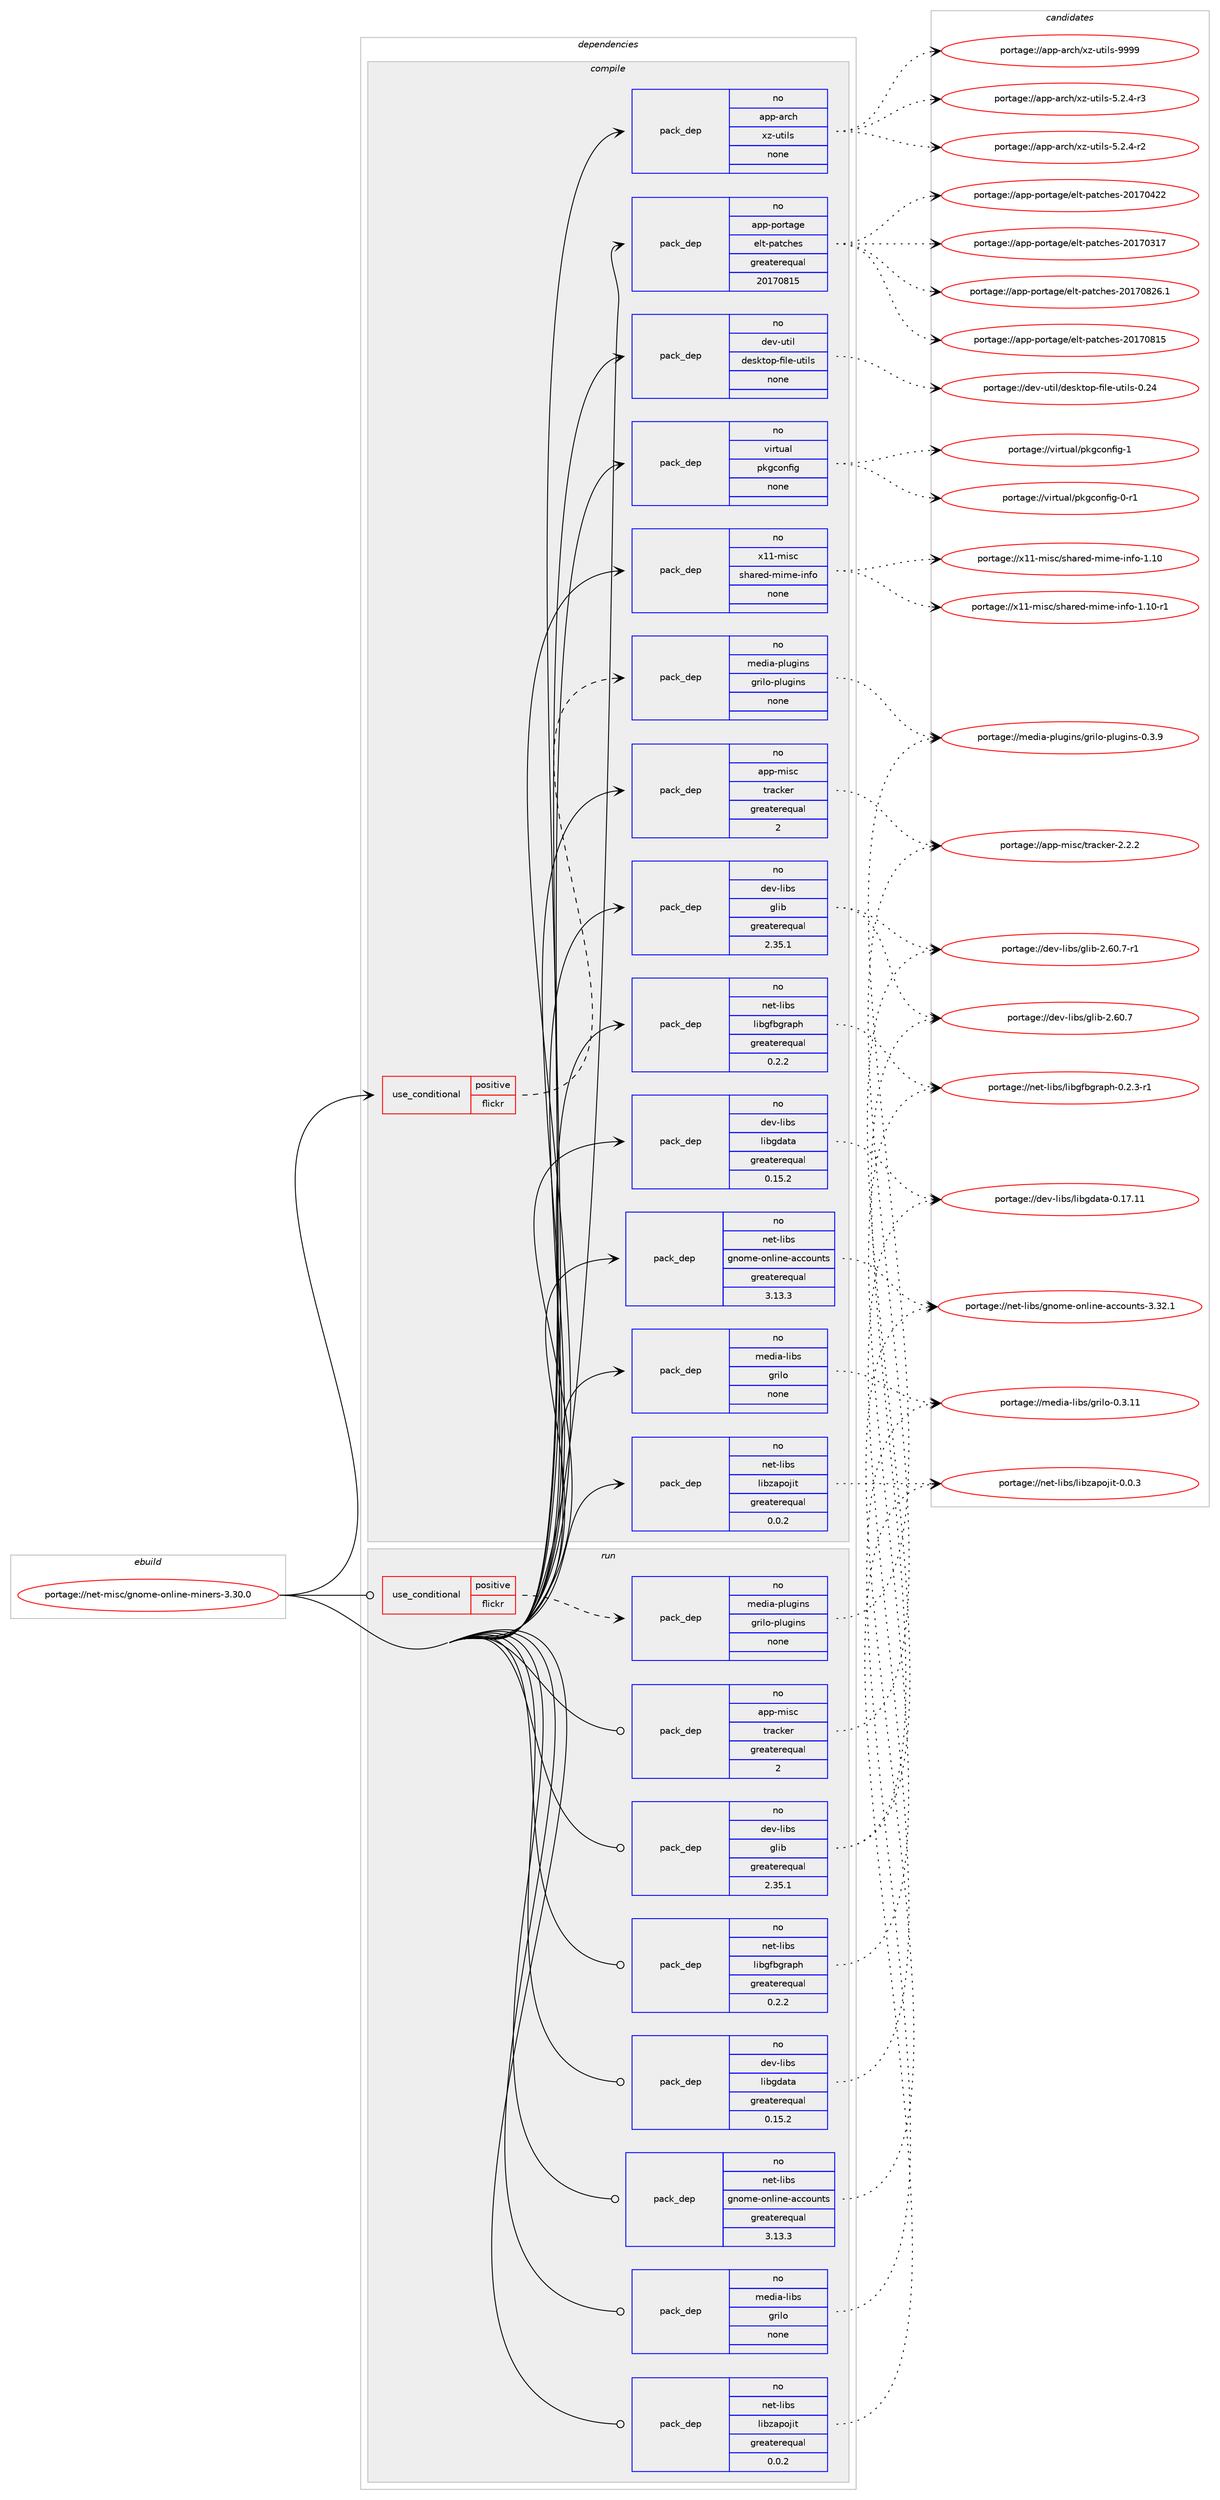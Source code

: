 digraph prolog {

# *************
# Graph options
# *************

newrank=true;
concentrate=true;
compound=true;
graph [rankdir=LR,fontname=Helvetica,fontsize=10,ranksep=1.5];#, ranksep=2.5, nodesep=0.2];
edge  [arrowhead=vee];
node  [fontname=Helvetica,fontsize=10];

# **********
# The ebuild
# **********

subgraph cluster_leftcol {
color=gray;
rank=same;
label=<<i>ebuild</i>>;
id [label="portage://net-misc/gnome-online-miners-3.30.0", color=red, width=4, href="../net-misc/gnome-online-miners-3.30.0.svg"];
}

# ****************
# The dependencies
# ****************

subgraph cluster_midcol {
color=gray;
label=<<i>dependencies</i>>;
subgraph cluster_compile {
fillcolor="#eeeeee";
style=filled;
label=<<i>compile</i>>;
subgraph cond26704 {
dependency128527 [label=<<TABLE BORDER="0" CELLBORDER="1" CELLSPACING="0" CELLPADDING="4"><TR><TD ROWSPAN="3" CELLPADDING="10">use_conditional</TD></TR><TR><TD>positive</TD></TR><TR><TD>flickr</TD></TR></TABLE>>, shape=none, color=red];
subgraph pack99660 {
dependency128528 [label=<<TABLE BORDER="0" CELLBORDER="1" CELLSPACING="0" CELLPADDING="4" WIDTH="220"><TR><TD ROWSPAN="6" CELLPADDING="30">pack_dep</TD></TR><TR><TD WIDTH="110">no</TD></TR><TR><TD>media-plugins</TD></TR><TR><TD>grilo-plugins</TD></TR><TR><TD>none</TD></TR><TR><TD></TD></TR></TABLE>>, shape=none, color=blue];
}
dependency128527:e -> dependency128528:w [weight=20,style="dashed",arrowhead="vee"];
}
id:e -> dependency128527:w [weight=20,style="solid",arrowhead="vee"];
subgraph pack99661 {
dependency128529 [label=<<TABLE BORDER="0" CELLBORDER="1" CELLSPACING="0" CELLPADDING="4" WIDTH="220"><TR><TD ROWSPAN="6" CELLPADDING="30">pack_dep</TD></TR><TR><TD WIDTH="110">no</TD></TR><TR><TD>app-arch</TD></TR><TR><TD>xz-utils</TD></TR><TR><TD>none</TD></TR><TR><TD></TD></TR></TABLE>>, shape=none, color=blue];
}
id:e -> dependency128529:w [weight=20,style="solid",arrowhead="vee"];
subgraph pack99662 {
dependency128530 [label=<<TABLE BORDER="0" CELLBORDER="1" CELLSPACING="0" CELLPADDING="4" WIDTH="220"><TR><TD ROWSPAN="6" CELLPADDING="30">pack_dep</TD></TR><TR><TD WIDTH="110">no</TD></TR><TR><TD>app-misc</TD></TR><TR><TD>tracker</TD></TR><TR><TD>greaterequal</TD></TR><TR><TD>2</TD></TR></TABLE>>, shape=none, color=blue];
}
id:e -> dependency128530:w [weight=20,style="solid",arrowhead="vee"];
subgraph pack99663 {
dependency128531 [label=<<TABLE BORDER="0" CELLBORDER="1" CELLSPACING="0" CELLPADDING="4" WIDTH="220"><TR><TD ROWSPAN="6" CELLPADDING="30">pack_dep</TD></TR><TR><TD WIDTH="110">no</TD></TR><TR><TD>app-portage</TD></TR><TR><TD>elt-patches</TD></TR><TR><TD>greaterequal</TD></TR><TR><TD>20170815</TD></TR></TABLE>>, shape=none, color=blue];
}
id:e -> dependency128531:w [weight=20,style="solid",arrowhead="vee"];
subgraph pack99664 {
dependency128532 [label=<<TABLE BORDER="0" CELLBORDER="1" CELLSPACING="0" CELLPADDING="4" WIDTH="220"><TR><TD ROWSPAN="6" CELLPADDING="30">pack_dep</TD></TR><TR><TD WIDTH="110">no</TD></TR><TR><TD>dev-libs</TD></TR><TR><TD>glib</TD></TR><TR><TD>greaterequal</TD></TR><TR><TD>2.35.1</TD></TR></TABLE>>, shape=none, color=blue];
}
id:e -> dependency128532:w [weight=20,style="solid",arrowhead="vee"];
subgraph pack99665 {
dependency128533 [label=<<TABLE BORDER="0" CELLBORDER="1" CELLSPACING="0" CELLPADDING="4" WIDTH="220"><TR><TD ROWSPAN="6" CELLPADDING="30">pack_dep</TD></TR><TR><TD WIDTH="110">no</TD></TR><TR><TD>dev-libs</TD></TR><TR><TD>libgdata</TD></TR><TR><TD>greaterequal</TD></TR><TR><TD>0.15.2</TD></TR></TABLE>>, shape=none, color=blue];
}
id:e -> dependency128533:w [weight=20,style="solid",arrowhead="vee"];
subgraph pack99666 {
dependency128534 [label=<<TABLE BORDER="0" CELLBORDER="1" CELLSPACING="0" CELLPADDING="4" WIDTH="220"><TR><TD ROWSPAN="6" CELLPADDING="30">pack_dep</TD></TR><TR><TD WIDTH="110">no</TD></TR><TR><TD>dev-util</TD></TR><TR><TD>desktop-file-utils</TD></TR><TR><TD>none</TD></TR><TR><TD></TD></TR></TABLE>>, shape=none, color=blue];
}
id:e -> dependency128534:w [weight=20,style="solid",arrowhead="vee"];
subgraph pack99667 {
dependency128535 [label=<<TABLE BORDER="0" CELLBORDER="1" CELLSPACING="0" CELLPADDING="4" WIDTH="220"><TR><TD ROWSPAN="6" CELLPADDING="30">pack_dep</TD></TR><TR><TD WIDTH="110">no</TD></TR><TR><TD>media-libs</TD></TR><TR><TD>grilo</TD></TR><TR><TD>none</TD></TR><TR><TD></TD></TR></TABLE>>, shape=none, color=blue];
}
id:e -> dependency128535:w [weight=20,style="solid",arrowhead="vee"];
subgraph pack99668 {
dependency128536 [label=<<TABLE BORDER="0" CELLBORDER="1" CELLSPACING="0" CELLPADDING="4" WIDTH="220"><TR><TD ROWSPAN="6" CELLPADDING="30">pack_dep</TD></TR><TR><TD WIDTH="110">no</TD></TR><TR><TD>net-libs</TD></TR><TR><TD>gnome-online-accounts</TD></TR><TR><TD>greaterequal</TD></TR><TR><TD>3.13.3</TD></TR></TABLE>>, shape=none, color=blue];
}
id:e -> dependency128536:w [weight=20,style="solid",arrowhead="vee"];
subgraph pack99669 {
dependency128537 [label=<<TABLE BORDER="0" CELLBORDER="1" CELLSPACING="0" CELLPADDING="4" WIDTH="220"><TR><TD ROWSPAN="6" CELLPADDING="30">pack_dep</TD></TR><TR><TD WIDTH="110">no</TD></TR><TR><TD>net-libs</TD></TR><TR><TD>libgfbgraph</TD></TR><TR><TD>greaterequal</TD></TR><TR><TD>0.2.2</TD></TR></TABLE>>, shape=none, color=blue];
}
id:e -> dependency128537:w [weight=20,style="solid",arrowhead="vee"];
subgraph pack99670 {
dependency128538 [label=<<TABLE BORDER="0" CELLBORDER="1" CELLSPACING="0" CELLPADDING="4" WIDTH="220"><TR><TD ROWSPAN="6" CELLPADDING="30">pack_dep</TD></TR><TR><TD WIDTH="110">no</TD></TR><TR><TD>net-libs</TD></TR><TR><TD>libzapojit</TD></TR><TR><TD>greaterequal</TD></TR><TR><TD>0.0.2</TD></TR></TABLE>>, shape=none, color=blue];
}
id:e -> dependency128538:w [weight=20,style="solid",arrowhead="vee"];
subgraph pack99671 {
dependency128539 [label=<<TABLE BORDER="0" CELLBORDER="1" CELLSPACING="0" CELLPADDING="4" WIDTH="220"><TR><TD ROWSPAN="6" CELLPADDING="30">pack_dep</TD></TR><TR><TD WIDTH="110">no</TD></TR><TR><TD>virtual</TD></TR><TR><TD>pkgconfig</TD></TR><TR><TD>none</TD></TR><TR><TD></TD></TR></TABLE>>, shape=none, color=blue];
}
id:e -> dependency128539:w [weight=20,style="solid",arrowhead="vee"];
subgraph pack99672 {
dependency128540 [label=<<TABLE BORDER="0" CELLBORDER="1" CELLSPACING="0" CELLPADDING="4" WIDTH="220"><TR><TD ROWSPAN="6" CELLPADDING="30">pack_dep</TD></TR><TR><TD WIDTH="110">no</TD></TR><TR><TD>x11-misc</TD></TR><TR><TD>shared-mime-info</TD></TR><TR><TD>none</TD></TR><TR><TD></TD></TR></TABLE>>, shape=none, color=blue];
}
id:e -> dependency128540:w [weight=20,style="solid",arrowhead="vee"];
}
subgraph cluster_compileandrun {
fillcolor="#eeeeee";
style=filled;
label=<<i>compile and run</i>>;
}
subgraph cluster_run {
fillcolor="#eeeeee";
style=filled;
label=<<i>run</i>>;
subgraph cond26705 {
dependency128541 [label=<<TABLE BORDER="0" CELLBORDER="1" CELLSPACING="0" CELLPADDING="4"><TR><TD ROWSPAN="3" CELLPADDING="10">use_conditional</TD></TR><TR><TD>positive</TD></TR><TR><TD>flickr</TD></TR></TABLE>>, shape=none, color=red];
subgraph pack99673 {
dependency128542 [label=<<TABLE BORDER="0" CELLBORDER="1" CELLSPACING="0" CELLPADDING="4" WIDTH="220"><TR><TD ROWSPAN="6" CELLPADDING="30">pack_dep</TD></TR><TR><TD WIDTH="110">no</TD></TR><TR><TD>media-plugins</TD></TR><TR><TD>grilo-plugins</TD></TR><TR><TD>none</TD></TR><TR><TD></TD></TR></TABLE>>, shape=none, color=blue];
}
dependency128541:e -> dependency128542:w [weight=20,style="dashed",arrowhead="vee"];
}
id:e -> dependency128541:w [weight=20,style="solid",arrowhead="odot"];
subgraph pack99674 {
dependency128543 [label=<<TABLE BORDER="0" CELLBORDER="1" CELLSPACING="0" CELLPADDING="4" WIDTH="220"><TR><TD ROWSPAN="6" CELLPADDING="30">pack_dep</TD></TR><TR><TD WIDTH="110">no</TD></TR><TR><TD>app-misc</TD></TR><TR><TD>tracker</TD></TR><TR><TD>greaterequal</TD></TR><TR><TD>2</TD></TR></TABLE>>, shape=none, color=blue];
}
id:e -> dependency128543:w [weight=20,style="solid",arrowhead="odot"];
subgraph pack99675 {
dependency128544 [label=<<TABLE BORDER="0" CELLBORDER="1" CELLSPACING="0" CELLPADDING="4" WIDTH="220"><TR><TD ROWSPAN="6" CELLPADDING="30">pack_dep</TD></TR><TR><TD WIDTH="110">no</TD></TR><TR><TD>dev-libs</TD></TR><TR><TD>glib</TD></TR><TR><TD>greaterequal</TD></TR><TR><TD>2.35.1</TD></TR></TABLE>>, shape=none, color=blue];
}
id:e -> dependency128544:w [weight=20,style="solid",arrowhead="odot"];
subgraph pack99676 {
dependency128545 [label=<<TABLE BORDER="0" CELLBORDER="1" CELLSPACING="0" CELLPADDING="4" WIDTH="220"><TR><TD ROWSPAN="6" CELLPADDING="30">pack_dep</TD></TR><TR><TD WIDTH="110">no</TD></TR><TR><TD>dev-libs</TD></TR><TR><TD>libgdata</TD></TR><TR><TD>greaterequal</TD></TR><TR><TD>0.15.2</TD></TR></TABLE>>, shape=none, color=blue];
}
id:e -> dependency128545:w [weight=20,style="solid",arrowhead="odot"];
subgraph pack99677 {
dependency128546 [label=<<TABLE BORDER="0" CELLBORDER="1" CELLSPACING="0" CELLPADDING="4" WIDTH="220"><TR><TD ROWSPAN="6" CELLPADDING="30">pack_dep</TD></TR><TR><TD WIDTH="110">no</TD></TR><TR><TD>media-libs</TD></TR><TR><TD>grilo</TD></TR><TR><TD>none</TD></TR><TR><TD></TD></TR></TABLE>>, shape=none, color=blue];
}
id:e -> dependency128546:w [weight=20,style="solid",arrowhead="odot"];
subgraph pack99678 {
dependency128547 [label=<<TABLE BORDER="0" CELLBORDER="1" CELLSPACING="0" CELLPADDING="4" WIDTH="220"><TR><TD ROWSPAN="6" CELLPADDING="30">pack_dep</TD></TR><TR><TD WIDTH="110">no</TD></TR><TR><TD>net-libs</TD></TR><TR><TD>gnome-online-accounts</TD></TR><TR><TD>greaterequal</TD></TR><TR><TD>3.13.3</TD></TR></TABLE>>, shape=none, color=blue];
}
id:e -> dependency128547:w [weight=20,style="solid",arrowhead="odot"];
subgraph pack99679 {
dependency128548 [label=<<TABLE BORDER="0" CELLBORDER="1" CELLSPACING="0" CELLPADDING="4" WIDTH="220"><TR><TD ROWSPAN="6" CELLPADDING="30">pack_dep</TD></TR><TR><TD WIDTH="110">no</TD></TR><TR><TD>net-libs</TD></TR><TR><TD>libgfbgraph</TD></TR><TR><TD>greaterequal</TD></TR><TR><TD>0.2.2</TD></TR></TABLE>>, shape=none, color=blue];
}
id:e -> dependency128548:w [weight=20,style="solid",arrowhead="odot"];
subgraph pack99680 {
dependency128549 [label=<<TABLE BORDER="0" CELLBORDER="1" CELLSPACING="0" CELLPADDING="4" WIDTH="220"><TR><TD ROWSPAN="6" CELLPADDING="30">pack_dep</TD></TR><TR><TD WIDTH="110">no</TD></TR><TR><TD>net-libs</TD></TR><TR><TD>libzapojit</TD></TR><TR><TD>greaterequal</TD></TR><TR><TD>0.0.2</TD></TR></TABLE>>, shape=none, color=blue];
}
id:e -> dependency128549:w [weight=20,style="solid",arrowhead="odot"];
}
}

# **************
# The candidates
# **************

subgraph cluster_choices {
rank=same;
color=gray;
label=<<i>candidates</i>>;

subgraph choice99660 {
color=black;
nodesep=1;
choice10910110010597451121081171031051101154710311410510811145112108117103105110115454846514657 [label="portage://media-plugins/grilo-plugins-0.3.9", color=red, width=4,href="../media-plugins/grilo-plugins-0.3.9.svg"];
dependency128528:e -> choice10910110010597451121081171031051101154710311410510811145112108117103105110115454846514657:w [style=dotted,weight="100"];
}
subgraph choice99661 {
color=black;
nodesep=1;
choice9711211245971149910447120122451171161051081154557575757 [label="portage://app-arch/xz-utils-9999", color=red, width=4,href="../app-arch/xz-utils-9999.svg"];
choice9711211245971149910447120122451171161051081154553465046524511451 [label="portage://app-arch/xz-utils-5.2.4-r3", color=red, width=4,href="../app-arch/xz-utils-5.2.4-r3.svg"];
choice9711211245971149910447120122451171161051081154553465046524511450 [label="portage://app-arch/xz-utils-5.2.4-r2", color=red, width=4,href="../app-arch/xz-utils-5.2.4-r2.svg"];
dependency128529:e -> choice9711211245971149910447120122451171161051081154557575757:w [style=dotted,weight="100"];
dependency128529:e -> choice9711211245971149910447120122451171161051081154553465046524511451:w [style=dotted,weight="100"];
dependency128529:e -> choice9711211245971149910447120122451171161051081154553465046524511450:w [style=dotted,weight="100"];
}
subgraph choice99662 {
color=black;
nodesep=1;
choice971121124510910511599471161149799107101114455046504650 [label="portage://app-misc/tracker-2.2.2", color=red, width=4,href="../app-misc/tracker-2.2.2.svg"];
dependency128530:e -> choice971121124510910511599471161149799107101114455046504650:w [style=dotted,weight="100"];
}
subgraph choice99663 {
color=black;
nodesep=1;
choice971121124511211111411697103101471011081164511297116991041011154550484955485650544649 [label="portage://app-portage/elt-patches-20170826.1", color=red, width=4,href="../app-portage/elt-patches-20170826.1.svg"];
choice97112112451121111141169710310147101108116451129711699104101115455048495548564953 [label="portage://app-portage/elt-patches-20170815", color=red, width=4,href="../app-portage/elt-patches-20170815.svg"];
choice97112112451121111141169710310147101108116451129711699104101115455048495548525050 [label="portage://app-portage/elt-patches-20170422", color=red, width=4,href="../app-portage/elt-patches-20170422.svg"];
choice97112112451121111141169710310147101108116451129711699104101115455048495548514955 [label="portage://app-portage/elt-patches-20170317", color=red, width=4,href="../app-portage/elt-patches-20170317.svg"];
dependency128531:e -> choice971121124511211111411697103101471011081164511297116991041011154550484955485650544649:w [style=dotted,weight="100"];
dependency128531:e -> choice97112112451121111141169710310147101108116451129711699104101115455048495548564953:w [style=dotted,weight="100"];
dependency128531:e -> choice97112112451121111141169710310147101108116451129711699104101115455048495548525050:w [style=dotted,weight="100"];
dependency128531:e -> choice97112112451121111141169710310147101108116451129711699104101115455048495548514955:w [style=dotted,weight="100"];
}
subgraph choice99664 {
color=black;
nodesep=1;
choice10010111845108105981154710310810598455046544846554511449 [label="portage://dev-libs/glib-2.60.7-r1", color=red, width=4,href="../dev-libs/glib-2.60.7-r1.svg"];
choice1001011184510810598115471031081059845504654484655 [label="portage://dev-libs/glib-2.60.7", color=red, width=4,href="../dev-libs/glib-2.60.7.svg"];
dependency128532:e -> choice10010111845108105981154710310810598455046544846554511449:w [style=dotted,weight="100"];
dependency128532:e -> choice1001011184510810598115471031081059845504654484655:w [style=dotted,weight="100"];
}
subgraph choice99665 {
color=black;
nodesep=1;
choice1001011184510810598115471081059810310097116974548464955464949 [label="portage://dev-libs/libgdata-0.17.11", color=red, width=4,href="../dev-libs/libgdata-0.17.11.svg"];
dependency128533:e -> choice1001011184510810598115471081059810310097116974548464955464949:w [style=dotted,weight="100"];
}
subgraph choice99666 {
color=black;
nodesep=1;
choice100101118451171161051084710010111510711611111245102105108101451171161051081154548465052 [label="portage://dev-util/desktop-file-utils-0.24", color=red, width=4,href="../dev-util/desktop-file-utils-0.24.svg"];
dependency128534:e -> choice100101118451171161051084710010111510711611111245102105108101451171161051081154548465052:w [style=dotted,weight="100"];
}
subgraph choice99667 {
color=black;
nodesep=1;
choice1091011001059745108105981154710311410510811145484651464949 [label="portage://media-libs/grilo-0.3.11", color=red, width=4,href="../media-libs/grilo-0.3.11.svg"];
dependency128535:e -> choice1091011001059745108105981154710311410510811145484651464949:w [style=dotted,weight="100"];
}
subgraph choice99668 {
color=black;
nodesep=1;
choice110101116451081059811547103110111109101451111101081051101014597999911111711011611545514651504649 [label="portage://net-libs/gnome-online-accounts-3.32.1", color=red, width=4,href="../net-libs/gnome-online-accounts-3.32.1.svg"];
dependency128536:e -> choice110101116451081059811547103110111109101451111101081051101014597999911111711011611545514651504649:w [style=dotted,weight="100"];
}
subgraph choice99669 {
color=black;
nodesep=1;
choice1101011164510810598115471081059810310298103114971121044548465046514511449 [label="portage://net-libs/libgfbgraph-0.2.3-r1", color=red, width=4,href="../net-libs/libgfbgraph-0.2.3-r1.svg"];
dependency128537:e -> choice1101011164510810598115471081059810310298103114971121044548465046514511449:w [style=dotted,weight="100"];
}
subgraph choice99670 {
color=black;
nodesep=1;
choice1101011164510810598115471081059812297112111106105116454846484651 [label="portage://net-libs/libzapojit-0.0.3", color=red, width=4,href="../net-libs/libzapojit-0.0.3.svg"];
dependency128538:e -> choice1101011164510810598115471081059812297112111106105116454846484651:w [style=dotted,weight="100"];
}
subgraph choice99671 {
color=black;
nodesep=1;
choice1181051141161179710847112107103991111101021051034549 [label="portage://virtual/pkgconfig-1", color=red, width=4,href="../virtual/pkgconfig-1.svg"];
choice11810511411611797108471121071039911111010210510345484511449 [label="portage://virtual/pkgconfig-0-r1", color=red, width=4,href="../virtual/pkgconfig-0-r1.svg"];
dependency128539:e -> choice1181051141161179710847112107103991111101021051034549:w [style=dotted,weight="100"];
dependency128539:e -> choice11810511411611797108471121071039911111010210510345484511449:w [style=dotted,weight="100"];
}
subgraph choice99672 {
color=black;
nodesep=1;
choice120494945109105115994711510497114101100451091051091014510511010211145494649484511449 [label="portage://x11-misc/shared-mime-info-1.10-r1", color=red, width=4,href="../x11-misc/shared-mime-info-1.10-r1.svg"];
choice12049494510910511599471151049711410110045109105109101451051101021114549464948 [label="portage://x11-misc/shared-mime-info-1.10", color=red, width=4,href="../x11-misc/shared-mime-info-1.10.svg"];
dependency128540:e -> choice120494945109105115994711510497114101100451091051091014510511010211145494649484511449:w [style=dotted,weight="100"];
dependency128540:e -> choice12049494510910511599471151049711410110045109105109101451051101021114549464948:w [style=dotted,weight="100"];
}
subgraph choice99673 {
color=black;
nodesep=1;
choice10910110010597451121081171031051101154710311410510811145112108117103105110115454846514657 [label="portage://media-plugins/grilo-plugins-0.3.9", color=red, width=4,href="../media-plugins/grilo-plugins-0.3.9.svg"];
dependency128542:e -> choice10910110010597451121081171031051101154710311410510811145112108117103105110115454846514657:w [style=dotted,weight="100"];
}
subgraph choice99674 {
color=black;
nodesep=1;
choice971121124510910511599471161149799107101114455046504650 [label="portage://app-misc/tracker-2.2.2", color=red, width=4,href="../app-misc/tracker-2.2.2.svg"];
dependency128543:e -> choice971121124510910511599471161149799107101114455046504650:w [style=dotted,weight="100"];
}
subgraph choice99675 {
color=black;
nodesep=1;
choice10010111845108105981154710310810598455046544846554511449 [label="portage://dev-libs/glib-2.60.7-r1", color=red, width=4,href="../dev-libs/glib-2.60.7-r1.svg"];
choice1001011184510810598115471031081059845504654484655 [label="portage://dev-libs/glib-2.60.7", color=red, width=4,href="../dev-libs/glib-2.60.7.svg"];
dependency128544:e -> choice10010111845108105981154710310810598455046544846554511449:w [style=dotted,weight="100"];
dependency128544:e -> choice1001011184510810598115471031081059845504654484655:w [style=dotted,weight="100"];
}
subgraph choice99676 {
color=black;
nodesep=1;
choice1001011184510810598115471081059810310097116974548464955464949 [label="portage://dev-libs/libgdata-0.17.11", color=red, width=4,href="../dev-libs/libgdata-0.17.11.svg"];
dependency128545:e -> choice1001011184510810598115471081059810310097116974548464955464949:w [style=dotted,weight="100"];
}
subgraph choice99677 {
color=black;
nodesep=1;
choice1091011001059745108105981154710311410510811145484651464949 [label="portage://media-libs/grilo-0.3.11", color=red, width=4,href="../media-libs/grilo-0.3.11.svg"];
dependency128546:e -> choice1091011001059745108105981154710311410510811145484651464949:w [style=dotted,weight="100"];
}
subgraph choice99678 {
color=black;
nodesep=1;
choice110101116451081059811547103110111109101451111101081051101014597999911111711011611545514651504649 [label="portage://net-libs/gnome-online-accounts-3.32.1", color=red, width=4,href="../net-libs/gnome-online-accounts-3.32.1.svg"];
dependency128547:e -> choice110101116451081059811547103110111109101451111101081051101014597999911111711011611545514651504649:w [style=dotted,weight="100"];
}
subgraph choice99679 {
color=black;
nodesep=1;
choice1101011164510810598115471081059810310298103114971121044548465046514511449 [label="portage://net-libs/libgfbgraph-0.2.3-r1", color=red, width=4,href="../net-libs/libgfbgraph-0.2.3-r1.svg"];
dependency128548:e -> choice1101011164510810598115471081059810310298103114971121044548465046514511449:w [style=dotted,weight="100"];
}
subgraph choice99680 {
color=black;
nodesep=1;
choice1101011164510810598115471081059812297112111106105116454846484651 [label="portage://net-libs/libzapojit-0.0.3", color=red, width=4,href="../net-libs/libzapojit-0.0.3.svg"];
dependency128549:e -> choice1101011164510810598115471081059812297112111106105116454846484651:w [style=dotted,weight="100"];
}
}

}
